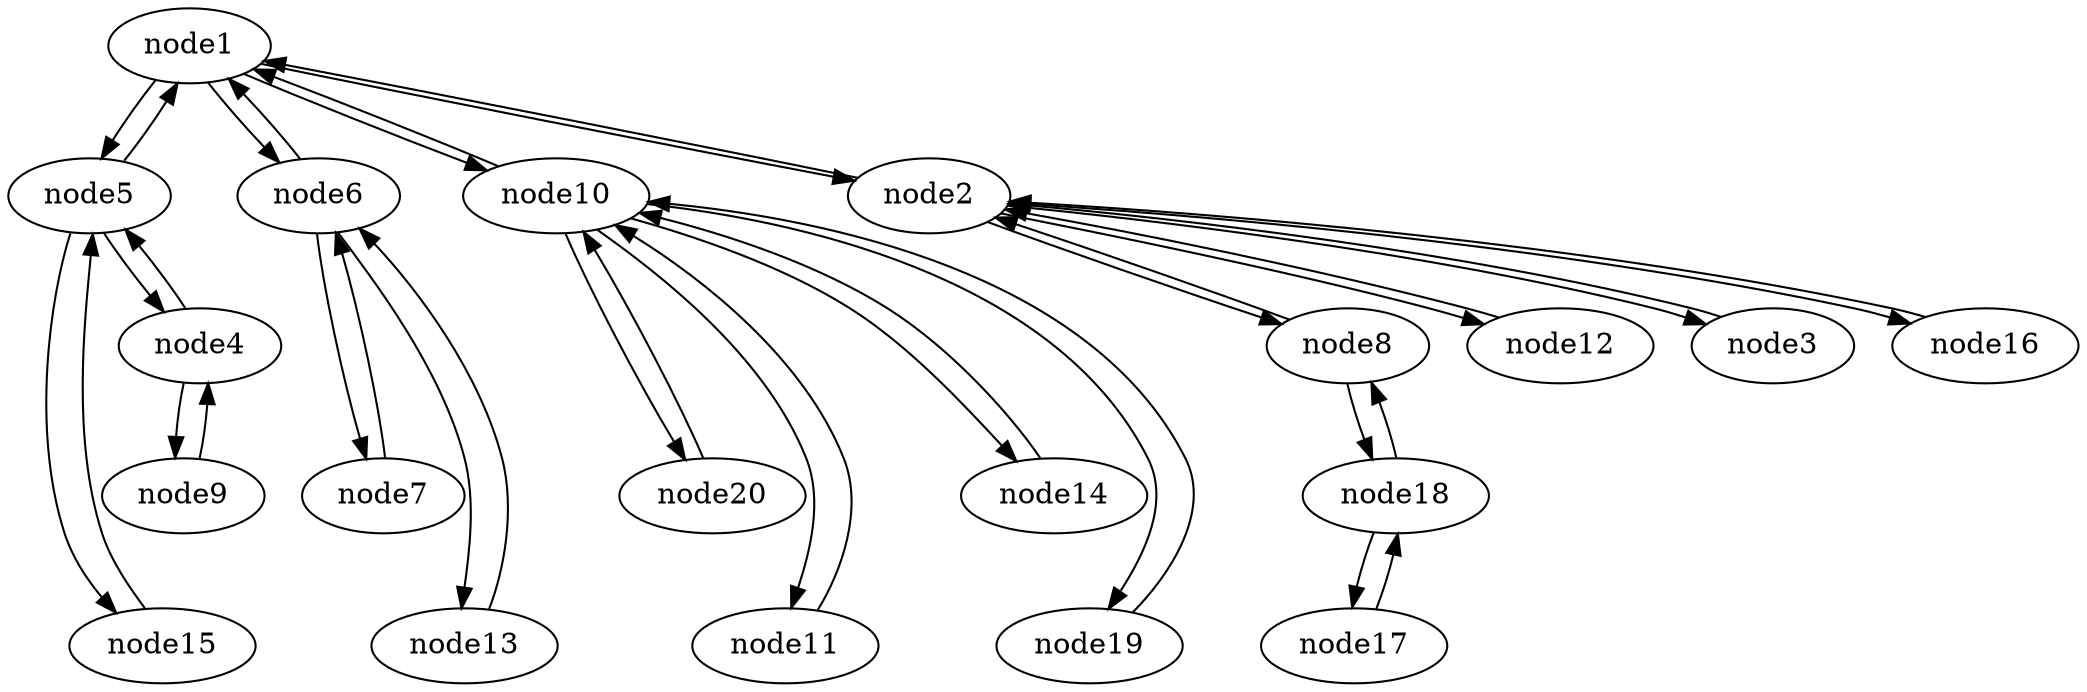 strict digraph {


	"node1" [  weight=0 ];

	"node1" -> "node5" [  weight=0 ];

	"node1" -> "node6" [  weight=0 ];

	"node1" -> "node10" [  weight=0 ];

	"node1" -> "node2" [  weight=0 ];

	"node20" [  weight=0 ];

	"node20" -> "node10" [  weight=0 ];

	"node7" [  weight=0 ];

	"node7" -> "node6" [  weight=0 ];

	"node5" [  weight=0 ];

	"node5" -> "node15" [  weight=0 ];

	"node5" -> "node4" [  weight=0 ];

	"node5" -> "node1" [  weight=0 ];

	"node8" [  weight=0 ];

	"node8" -> "node2" [  weight=0 ];

	"node8" -> "node18" [  weight=0 ];

	"node18" [  weight=0 ];

	"node18" -> "node17" [  weight=0 ];

	"node18" -> "node8" [  weight=0 ];

	"node10" [  weight=0 ];

	"node10" -> "node20" [  weight=0 ];

	"node10" -> "node1" [  weight=0 ];

	"node10" -> "node11" [  weight=0 ];

	"node10" -> "node14" [  weight=0 ];

	"node10" -> "node19" [  weight=0 ];

	"node17" [  weight=0 ];

	"node17" -> "node18" [  weight=0 ];

	"node14" [  weight=0 ];

	"node14" -> "node10" [  weight=0 ];

	"node15" [  weight=0 ];

	"node15" -> "node5" [  weight=0 ];

	"node19" [  weight=0 ];

	"node19" -> "node10" [  weight=0 ];

	"node9" [  weight=0 ];

	"node9" -> "node4" [  weight=0 ];

	"node6" [  weight=0 ];

	"node6" -> "node1" [  weight=0 ];

	"node6" -> "node13" [  weight=0 ];

	"node6" -> "node7" [  weight=0 ];

	"node12" [  weight=0 ];

	"node12" -> "node2" [  weight=0 ];

	"node13" [  weight=0 ];

	"node13" -> "node6" [  weight=0 ];

	"node11" [  weight=0 ];

	"node11" -> "node10" [  weight=0 ];

	"node3" [  weight=0 ];

	"node3" -> "node2" [  weight=0 ];

	"node4" [  weight=0 ];

	"node4" -> "node9" [  weight=0 ];

	"node4" -> "node5" [  weight=0 ];

	"node2" [  weight=0 ];

	"node2" -> "node3" [  weight=0 ];

	"node2" -> "node8" [  weight=0 ];

	"node2" -> "node12" [  weight=0 ];

	"node2" -> "node16" [  weight=0 ];

	"node2" -> "node1" [  weight=0 ];

	"node16" [  weight=0 ];

	"node16" -> "node2" [  weight=0 ];

}
